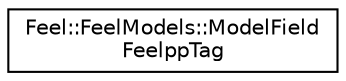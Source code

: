 digraph "Graphical Class Hierarchy"
{
 // LATEX_PDF_SIZE
  edge [fontname="Helvetica",fontsize="10",labelfontname="Helvetica",labelfontsize="10"];
  node [fontname="Helvetica",fontsize="10",shape=record];
  rankdir="LR";
  Node0 [label="Feel::FeelModels::ModelField\lFeelppTag",height=0.2,width=0.4,color="black", fillcolor="white", style="filled",URL="$structFeel_1_1FeelModels_1_1ModelFieldFeelppTag.html",tooltip=" "];
}
